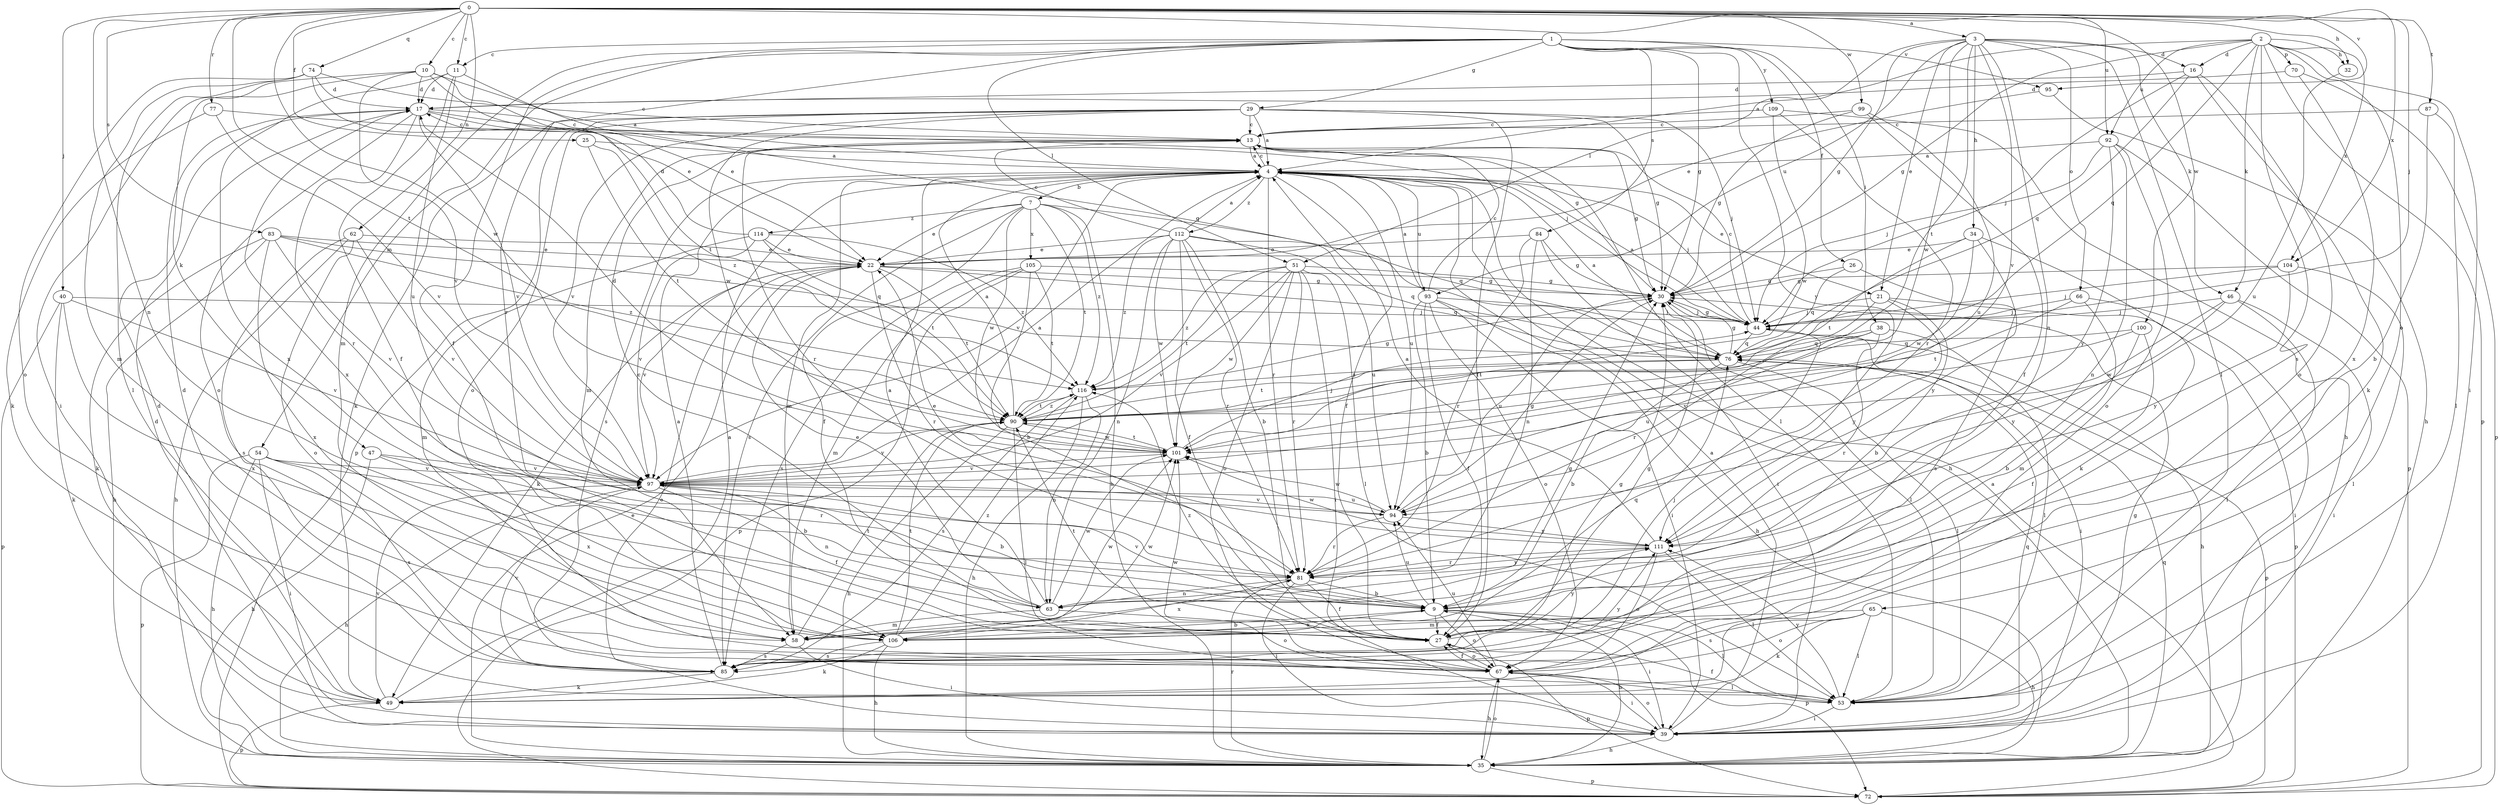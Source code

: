 strict digraph  {
0;
1;
2;
3;
4;
7;
9;
10;
11;
13;
16;
17;
21;
22;
25;
26;
27;
29;
30;
32;
34;
35;
38;
39;
40;
44;
46;
47;
49;
51;
53;
54;
58;
62;
63;
65;
66;
67;
70;
72;
74;
76;
77;
81;
83;
84;
85;
87;
90;
92;
93;
94;
95;
97;
99;
100;
101;
104;
105;
106;
109;
111;
112;
114;
116;
0 -> 3  [label=a];
0 -> 10  [label=c];
0 -> 11  [label=c];
0 -> 25  [label=f];
0 -> 32  [label=h];
0 -> 40  [label=j];
0 -> 44  [label=j];
0 -> 62  [label=n];
0 -> 63  [label=n];
0 -> 74  [label=q];
0 -> 77  [label=r];
0 -> 83  [label=s];
0 -> 87  [label=t];
0 -> 90  [label=t];
0 -> 92  [label=u];
0 -> 95  [label=v];
0 -> 99  [label=w];
0 -> 100  [label=w];
0 -> 101  [label=w];
0 -> 104  [label=x];
1 -> 11  [label=c];
1 -> 26  [label=f];
1 -> 27  [label=f];
1 -> 29  [label=g];
1 -> 30  [label=g];
1 -> 38  [label=i];
1 -> 51  [label=l];
1 -> 54  [label=m];
1 -> 58  [label=m];
1 -> 81  [label=r];
1 -> 84  [label=s];
1 -> 95  [label=v];
1 -> 109  [label=y];
1 -> 111  [label=y];
2 -> 4  [label=a];
2 -> 16  [label=d];
2 -> 30  [label=g];
2 -> 32  [label=h];
2 -> 39  [label=i];
2 -> 46  [label=k];
2 -> 65  [label=o];
2 -> 70  [label=p];
2 -> 72  [label=p];
2 -> 76  [label=q];
2 -> 85  [label=s];
2 -> 92  [label=u];
2 -> 104  [label=x];
3 -> 16  [label=d];
3 -> 21  [label=e];
3 -> 30  [label=g];
3 -> 34  [label=h];
3 -> 46  [label=k];
3 -> 51  [label=l];
3 -> 53  [label=l];
3 -> 63  [label=n];
3 -> 66  [label=o];
3 -> 90  [label=t];
3 -> 93  [label=u];
3 -> 97  [label=v];
3 -> 101  [label=w];
4 -> 7  [label=b];
4 -> 13  [label=c];
4 -> 21  [label=e];
4 -> 27  [label=f];
4 -> 35  [label=h];
4 -> 44  [label=j];
4 -> 58  [label=m];
4 -> 81  [label=r];
4 -> 85  [label=s];
4 -> 93  [label=u];
4 -> 94  [label=u];
4 -> 97  [label=v];
4 -> 112  [label=z];
7 -> 22  [label=e];
7 -> 27  [label=f];
7 -> 35  [label=h];
7 -> 76  [label=q];
7 -> 85  [label=s];
7 -> 90  [label=t];
7 -> 101  [label=w];
7 -> 105  [label=x];
7 -> 114  [label=z];
7 -> 116  [label=z];
9 -> 27  [label=f];
9 -> 39  [label=i];
9 -> 53  [label=l];
9 -> 67  [label=o];
9 -> 72  [label=p];
9 -> 94  [label=u];
9 -> 97  [label=v];
9 -> 106  [label=x];
10 -> 4  [label=a];
10 -> 17  [label=d];
10 -> 22  [label=e];
10 -> 39  [label=i];
10 -> 47  [label=k];
10 -> 90  [label=t];
10 -> 97  [label=v];
11 -> 17  [label=d];
11 -> 27  [label=f];
11 -> 76  [label=q];
11 -> 94  [label=u];
11 -> 106  [label=x];
13 -> 4  [label=a];
13 -> 30  [label=g];
13 -> 53  [label=l];
13 -> 58  [label=m];
13 -> 81  [label=r];
16 -> 17  [label=d];
16 -> 44  [label=j];
16 -> 49  [label=k];
16 -> 67  [label=o];
16 -> 76  [label=q];
17 -> 13  [label=c];
17 -> 30  [label=g];
17 -> 44  [label=j];
17 -> 67  [label=o];
17 -> 81  [label=r];
17 -> 97  [label=v];
17 -> 106  [label=x];
21 -> 9  [label=b];
21 -> 44  [label=j];
21 -> 72  [label=p];
21 -> 81  [label=r];
21 -> 111  [label=y];
22 -> 30  [label=g];
22 -> 49  [label=k];
22 -> 76  [label=q];
22 -> 81  [label=r];
22 -> 90  [label=t];
22 -> 97  [label=v];
25 -> 4  [label=a];
25 -> 90  [label=t];
25 -> 116  [label=z];
26 -> 30  [label=g];
26 -> 76  [label=q];
26 -> 85  [label=s];
27 -> 30  [label=g];
27 -> 67  [label=o];
27 -> 72  [label=p];
27 -> 90  [label=t];
27 -> 111  [label=y];
27 -> 116  [label=z];
29 -> 4  [label=a];
29 -> 13  [label=c];
29 -> 27  [label=f];
29 -> 30  [label=g];
29 -> 44  [label=j];
29 -> 49  [label=k];
29 -> 67  [label=o];
29 -> 72  [label=p];
29 -> 97  [label=v];
29 -> 101  [label=w];
30 -> 44  [label=j];
30 -> 53  [label=l];
30 -> 94  [label=u];
32 -> 94  [label=u];
34 -> 22  [label=e];
34 -> 49  [label=k];
34 -> 90  [label=t];
34 -> 101  [label=w];
34 -> 111  [label=y];
35 -> 9  [label=b];
35 -> 22  [label=e];
35 -> 67  [label=o];
35 -> 72  [label=p];
35 -> 76  [label=q];
35 -> 81  [label=r];
38 -> 53  [label=l];
38 -> 76  [label=q];
38 -> 81  [label=r];
38 -> 90  [label=t];
38 -> 94  [label=u];
39 -> 4  [label=a];
39 -> 17  [label=d];
39 -> 22  [label=e];
39 -> 30  [label=g];
39 -> 35  [label=h];
39 -> 67  [label=o];
39 -> 76  [label=q];
40 -> 44  [label=j];
40 -> 49  [label=k];
40 -> 72  [label=p];
40 -> 97  [label=v];
40 -> 106  [label=x];
44 -> 4  [label=a];
44 -> 13  [label=c];
44 -> 30  [label=g];
44 -> 35  [label=h];
44 -> 39  [label=i];
44 -> 76  [label=q];
46 -> 39  [label=i];
46 -> 44  [label=j];
46 -> 53  [label=l];
46 -> 101  [label=w];
46 -> 111  [label=y];
47 -> 9  [label=b];
47 -> 35  [label=h];
47 -> 97  [label=v];
47 -> 106  [label=x];
49 -> 4  [label=a];
49 -> 17  [label=d];
49 -> 72  [label=p];
49 -> 97  [label=v];
51 -> 30  [label=g];
51 -> 39  [label=i];
51 -> 53  [label=l];
51 -> 67  [label=o];
51 -> 81  [label=r];
51 -> 90  [label=t];
51 -> 97  [label=v];
51 -> 101  [label=w];
51 -> 116  [label=z];
53 -> 27  [label=f];
53 -> 39  [label=i];
53 -> 111  [label=y];
54 -> 35  [label=h];
54 -> 39  [label=i];
54 -> 72  [label=p];
54 -> 81  [label=r];
54 -> 85  [label=s];
54 -> 97  [label=v];
58 -> 30  [label=g];
58 -> 39  [label=i];
58 -> 85  [label=s];
58 -> 90  [label=t];
58 -> 101  [label=w];
62 -> 22  [label=e];
62 -> 35  [label=h];
62 -> 67  [label=o];
62 -> 85  [label=s];
62 -> 97  [label=v];
63 -> 4  [label=a];
63 -> 13  [label=c];
63 -> 22  [label=e];
63 -> 58  [label=m];
63 -> 67  [label=o];
63 -> 101  [label=w];
65 -> 35  [label=h];
65 -> 49  [label=k];
65 -> 53  [label=l];
65 -> 58  [label=m];
65 -> 67  [label=o];
65 -> 85  [label=s];
66 -> 39  [label=i];
66 -> 44  [label=j];
66 -> 58  [label=m];
66 -> 90  [label=t];
67 -> 27  [label=f];
67 -> 35  [label=h];
67 -> 39  [label=i];
67 -> 53  [label=l];
67 -> 94  [label=u];
67 -> 101  [label=w];
70 -> 17  [label=d];
70 -> 72  [label=p];
70 -> 106  [label=x];
72 -> 4  [label=a];
74 -> 13  [label=c];
74 -> 17  [label=d];
74 -> 22  [label=e];
74 -> 53  [label=l];
74 -> 58  [label=m];
74 -> 67  [label=o];
76 -> 4  [label=a];
76 -> 9  [label=b];
76 -> 30  [label=g];
76 -> 53  [label=l];
76 -> 72  [label=p];
76 -> 90  [label=t];
76 -> 116  [label=z];
77 -> 13  [label=c];
77 -> 49  [label=k];
77 -> 97  [label=v];
81 -> 9  [label=b];
81 -> 27  [label=f];
81 -> 39  [label=i];
81 -> 63  [label=n];
81 -> 106  [label=x];
81 -> 111  [label=y];
83 -> 22  [label=e];
83 -> 35  [label=h];
83 -> 49  [label=k];
83 -> 76  [label=q];
83 -> 97  [label=v];
83 -> 106  [label=x];
83 -> 116  [label=z];
84 -> 22  [label=e];
84 -> 30  [label=g];
84 -> 39  [label=i];
84 -> 63  [label=n];
84 -> 81  [label=r];
85 -> 4  [label=a];
85 -> 17  [label=d];
85 -> 30  [label=g];
85 -> 44  [label=j];
85 -> 49  [label=k];
85 -> 97  [label=v];
85 -> 111  [label=y];
87 -> 9  [label=b];
87 -> 13  [label=c];
87 -> 53  [label=l];
90 -> 4  [label=a];
90 -> 35  [label=h];
90 -> 53  [label=l];
90 -> 97  [label=v];
90 -> 101  [label=w];
90 -> 116  [label=z];
92 -> 4  [label=a];
92 -> 44  [label=j];
92 -> 63  [label=n];
92 -> 67  [label=o];
92 -> 72  [label=p];
92 -> 111  [label=y];
93 -> 4  [label=a];
93 -> 9  [label=b];
93 -> 13  [label=c];
93 -> 27  [label=f];
93 -> 35  [label=h];
93 -> 39  [label=i];
93 -> 44  [label=j];
93 -> 67  [label=o];
94 -> 30  [label=g];
94 -> 81  [label=r];
94 -> 97  [label=v];
94 -> 101  [label=w];
94 -> 111  [label=y];
95 -> 22  [label=e];
95 -> 35  [label=h];
97 -> 4  [label=a];
97 -> 9  [label=b];
97 -> 27  [label=f];
97 -> 35  [label=h];
97 -> 63  [label=n];
97 -> 94  [label=u];
99 -> 13  [label=c];
99 -> 27  [label=f];
99 -> 30  [label=g];
99 -> 94  [label=u];
100 -> 9  [label=b];
100 -> 27  [label=f];
100 -> 76  [label=q];
100 -> 97  [label=v];
101 -> 17  [label=d];
101 -> 44  [label=j];
101 -> 90  [label=t];
101 -> 97  [label=v];
104 -> 30  [label=g];
104 -> 44  [label=j];
104 -> 53  [label=l];
104 -> 111  [label=y];
105 -> 9  [label=b];
105 -> 30  [label=g];
105 -> 58  [label=m];
105 -> 72  [label=p];
105 -> 85  [label=s];
105 -> 90  [label=t];
106 -> 9  [label=b];
106 -> 35  [label=h];
106 -> 49  [label=k];
106 -> 76  [label=q];
106 -> 85  [label=s];
106 -> 90  [label=t];
106 -> 101  [label=w];
106 -> 116  [label=z];
109 -> 13  [label=c];
109 -> 35  [label=h];
109 -> 81  [label=r];
109 -> 101  [label=w];
111 -> 4  [label=a];
111 -> 22  [label=e];
111 -> 53  [label=l];
111 -> 67  [label=o];
111 -> 81  [label=r];
111 -> 101  [label=w];
112 -> 4  [label=a];
112 -> 9  [label=b];
112 -> 13  [label=c];
112 -> 22  [label=e];
112 -> 27  [label=f];
112 -> 63  [label=n];
112 -> 76  [label=q];
112 -> 81  [label=r];
112 -> 94  [label=u];
112 -> 101  [label=w];
112 -> 116  [label=z];
114 -> 17  [label=d];
114 -> 22  [label=e];
114 -> 58  [label=m];
114 -> 90  [label=t];
114 -> 97  [label=v];
114 -> 116  [label=z];
116 -> 30  [label=g];
116 -> 35  [label=h];
116 -> 63  [label=n];
116 -> 85  [label=s];
116 -> 90  [label=t];
}
